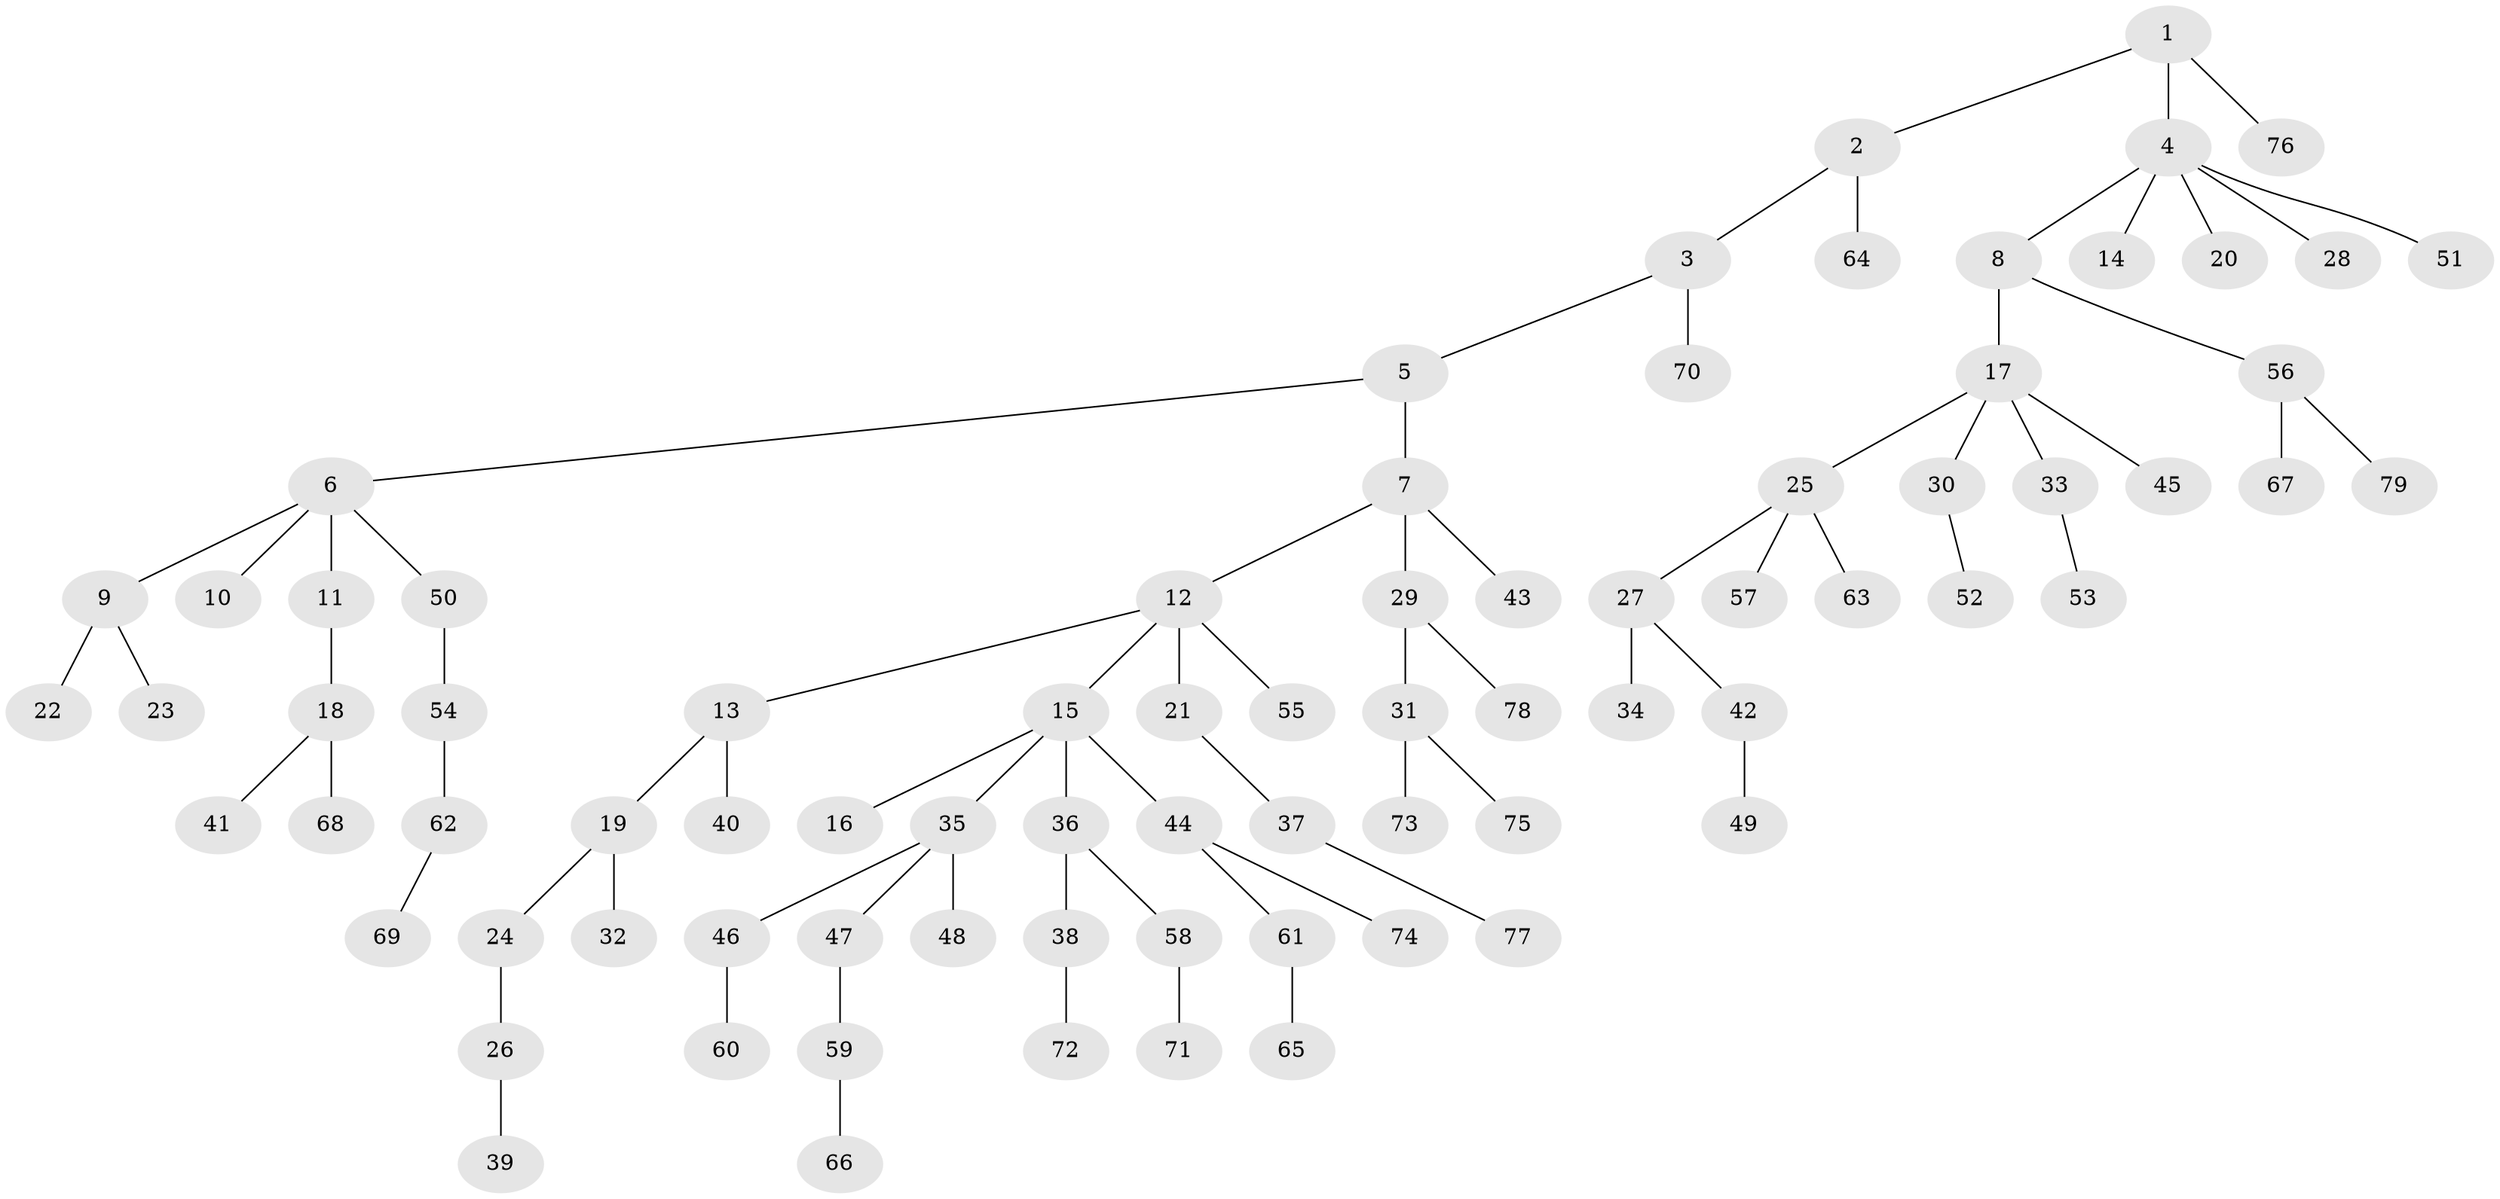 // coarse degree distribution, {2: 0.21818181818181817, 3: 0.14545454545454545, 5: 0.03636363636363636, 6: 0.01818181818181818, 1: 0.5272727272727272, 7: 0.01818181818181818, 4: 0.03636363636363636}
// Generated by graph-tools (version 1.1) at 2025/19/03/04/25 18:19:12]
// undirected, 79 vertices, 78 edges
graph export_dot {
graph [start="1"]
  node [color=gray90,style=filled];
  1;
  2;
  3;
  4;
  5;
  6;
  7;
  8;
  9;
  10;
  11;
  12;
  13;
  14;
  15;
  16;
  17;
  18;
  19;
  20;
  21;
  22;
  23;
  24;
  25;
  26;
  27;
  28;
  29;
  30;
  31;
  32;
  33;
  34;
  35;
  36;
  37;
  38;
  39;
  40;
  41;
  42;
  43;
  44;
  45;
  46;
  47;
  48;
  49;
  50;
  51;
  52;
  53;
  54;
  55;
  56;
  57;
  58;
  59;
  60;
  61;
  62;
  63;
  64;
  65;
  66;
  67;
  68;
  69;
  70;
  71;
  72;
  73;
  74;
  75;
  76;
  77;
  78;
  79;
  1 -- 2;
  1 -- 4;
  1 -- 76;
  2 -- 3;
  2 -- 64;
  3 -- 5;
  3 -- 70;
  4 -- 8;
  4 -- 14;
  4 -- 20;
  4 -- 28;
  4 -- 51;
  5 -- 6;
  5 -- 7;
  6 -- 9;
  6 -- 10;
  6 -- 11;
  6 -- 50;
  7 -- 12;
  7 -- 29;
  7 -- 43;
  8 -- 17;
  8 -- 56;
  9 -- 22;
  9 -- 23;
  11 -- 18;
  12 -- 13;
  12 -- 15;
  12 -- 21;
  12 -- 55;
  13 -- 19;
  13 -- 40;
  15 -- 16;
  15 -- 35;
  15 -- 36;
  15 -- 44;
  17 -- 25;
  17 -- 30;
  17 -- 33;
  17 -- 45;
  18 -- 41;
  18 -- 68;
  19 -- 24;
  19 -- 32;
  21 -- 37;
  24 -- 26;
  25 -- 27;
  25 -- 57;
  25 -- 63;
  26 -- 39;
  27 -- 34;
  27 -- 42;
  29 -- 31;
  29 -- 78;
  30 -- 52;
  31 -- 73;
  31 -- 75;
  33 -- 53;
  35 -- 46;
  35 -- 47;
  35 -- 48;
  36 -- 38;
  36 -- 58;
  37 -- 77;
  38 -- 72;
  42 -- 49;
  44 -- 61;
  44 -- 74;
  46 -- 60;
  47 -- 59;
  50 -- 54;
  54 -- 62;
  56 -- 67;
  56 -- 79;
  58 -- 71;
  59 -- 66;
  61 -- 65;
  62 -- 69;
}
